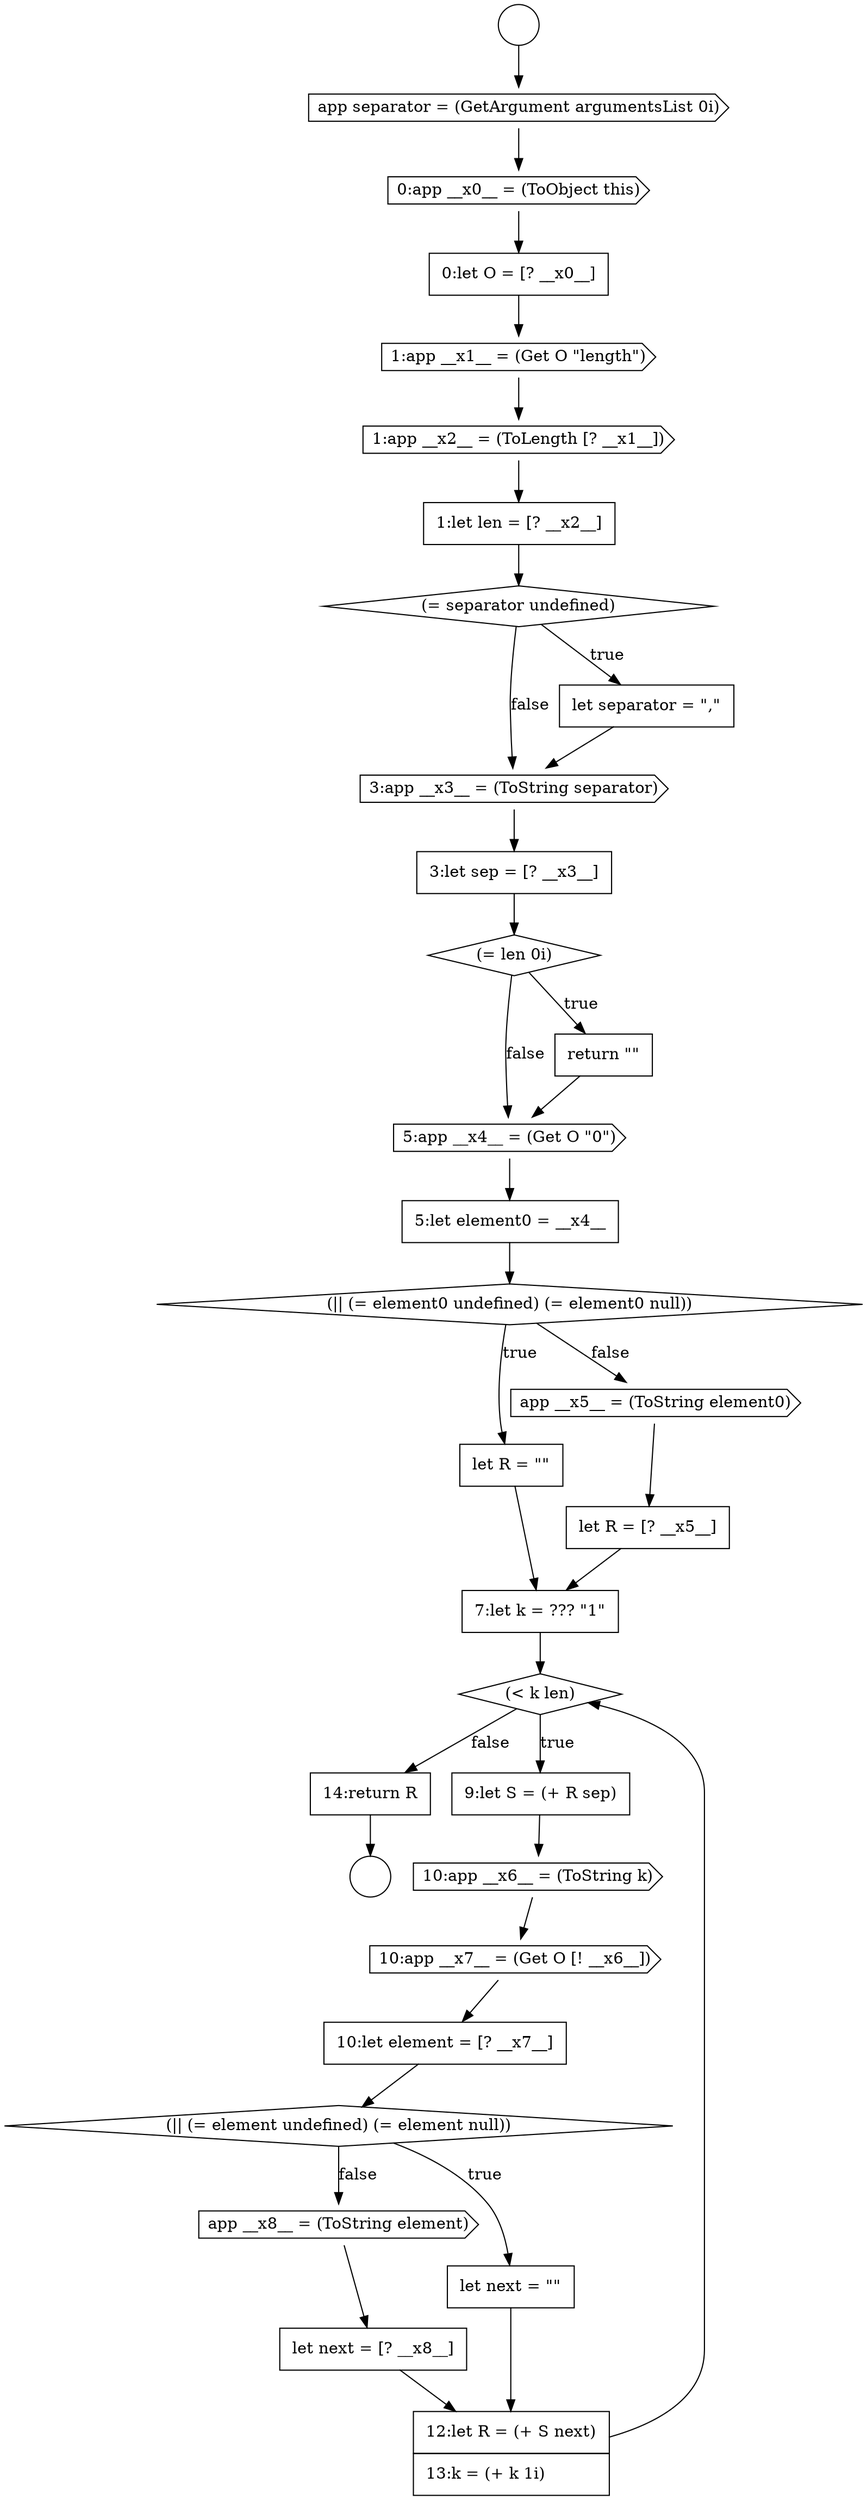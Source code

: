 digraph {
  node13622 [shape=cds, label=<<font color="black">3:app __x3__ = (ToString separator)</font>> color="black" fillcolor="white" style=filled]
  node13635 [shape=cds, label=<<font color="black">10:app __x6__ = (ToString k)</font>> color="black" fillcolor="white" style=filled]
  node13629 [shape=none, margin=0, label=<<font color="black">
    <table border="0" cellborder="1" cellspacing="0" cellpadding="10">
      <tr><td align="left">let R = &quot;&quot;</td></tr>
    </table>
  </font>> color="black" fillcolor="white" style=filled]
  node13618 [shape=cds, label=<<font color="black">1:app __x2__ = (ToLength [? __x1__])</font>> color="black" fillcolor="white" style=filled]
  node13641 [shape=none, margin=0, label=<<font color="black">
    <table border="0" cellborder="1" cellspacing="0" cellpadding="10">
      <tr><td align="left">let next = [? __x8__]</td></tr>
    </table>
  </font>> color="black" fillcolor="white" style=filled]
  node13624 [shape=diamond, label=<<font color="black">(= len 0i)</font>> color="black" fillcolor="white" style=filled]
  node13614 [shape=cds, label=<<font color="black">app separator = (GetArgument argumentsList 0i)</font>> color="black" fillcolor="white" style=filled]
  node13620 [shape=diamond, label=<<font color="black">(= separator undefined)</font>> color="black" fillcolor="white" style=filled]
  node13631 [shape=none, margin=0, label=<<font color="black">
    <table border="0" cellborder="1" cellspacing="0" cellpadding="10">
      <tr><td align="left">let R = [? __x5__]</td></tr>
    </table>
  </font>> color="black" fillcolor="white" style=filled]
  node13616 [shape=none, margin=0, label=<<font color="black">
    <table border="0" cellborder="1" cellspacing="0" cellpadding="10">
      <tr><td align="left">0:let O = [? __x0__]</td></tr>
    </table>
  </font>> color="black" fillcolor="white" style=filled]
  node13643 [shape=none, margin=0, label=<<font color="black">
    <table border="0" cellborder="1" cellspacing="0" cellpadding="10">
      <tr><td align="left">14:return R</td></tr>
    </table>
  </font>> color="black" fillcolor="white" style=filled]
  node13623 [shape=none, margin=0, label=<<font color="black">
    <table border="0" cellborder="1" cellspacing="0" cellpadding="10">
      <tr><td align="left">3:let sep = [? __x3__]</td></tr>
    </table>
  </font>> color="black" fillcolor="white" style=filled]
  node13640 [shape=cds, label=<<font color="black">app __x8__ = (ToString element)</font>> color="black" fillcolor="white" style=filled]
  node13628 [shape=diamond, label=<<font color="black">(|| (= element0 undefined) (= element0 null))</font>> color="black" fillcolor="white" style=filled]
  node13626 [shape=cds, label=<<font color="black">5:app __x4__ = (Get O &quot;0&quot;)</font>> color="black" fillcolor="white" style=filled]
  node13619 [shape=none, margin=0, label=<<font color="black">
    <table border="0" cellborder="1" cellspacing="0" cellpadding="10">
      <tr><td align="left">1:let len = [? __x2__]</td></tr>
    </table>
  </font>> color="black" fillcolor="white" style=filled]
  node13636 [shape=cds, label=<<font color="black">10:app __x7__ = (Get O [! __x6__])</font>> color="black" fillcolor="white" style=filled]
  node13639 [shape=none, margin=0, label=<<font color="black">
    <table border="0" cellborder="1" cellspacing="0" cellpadding="10">
      <tr><td align="left">let next = &quot;&quot;</td></tr>
    </table>
  </font>> color="black" fillcolor="white" style=filled]
  node13612 [shape=circle label=" " color="black" fillcolor="white" style=filled]
  node13633 [shape=diamond, label=<<font color="black">(&lt; k len)</font>> color="black" fillcolor="white" style=filled]
  node13621 [shape=none, margin=0, label=<<font color="black">
    <table border="0" cellborder="1" cellspacing="0" cellpadding="10">
      <tr><td align="left">let separator = &quot;,&quot;</td></tr>
    </table>
  </font>> color="black" fillcolor="white" style=filled]
  node13638 [shape=diamond, label=<<font color="black">(|| (= element undefined) (= element null))</font>> color="black" fillcolor="white" style=filled]
  node13630 [shape=cds, label=<<font color="black">app __x5__ = (ToString element0)</font>> color="black" fillcolor="white" style=filled]
  node13613 [shape=circle label=" " color="black" fillcolor="white" style=filled]
  node13617 [shape=cds, label=<<font color="black">1:app __x1__ = (Get O &quot;length&quot;)</font>> color="black" fillcolor="white" style=filled]
  node13634 [shape=none, margin=0, label=<<font color="black">
    <table border="0" cellborder="1" cellspacing="0" cellpadding="10">
      <tr><td align="left">9:let S = (+ R sep)</td></tr>
    </table>
  </font>> color="black" fillcolor="white" style=filled]
  node13632 [shape=none, margin=0, label=<<font color="black">
    <table border="0" cellborder="1" cellspacing="0" cellpadding="10">
      <tr><td align="left">7:let k = ??? &quot;1&quot;</td></tr>
    </table>
  </font>> color="black" fillcolor="white" style=filled]
  node13615 [shape=cds, label=<<font color="black">0:app __x0__ = (ToObject this)</font>> color="black" fillcolor="white" style=filled]
  node13627 [shape=none, margin=0, label=<<font color="black">
    <table border="0" cellborder="1" cellspacing="0" cellpadding="10">
      <tr><td align="left">5:let element0 = __x4__</td></tr>
    </table>
  </font>> color="black" fillcolor="white" style=filled]
  node13625 [shape=none, margin=0, label=<<font color="black">
    <table border="0" cellborder="1" cellspacing="0" cellpadding="10">
      <tr><td align="left">return &quot;&quot;</td></tr>
    </table>
  </font>> color="black" fillcolor="white" style=filled]
  node13637 [shape=none, margin=0, label=<<font color="black">
    <table border="0" cellborder="1" cellspacing="0" cellpadding="10">
      <tr><td align="left">10:let element = [? __x7__]</td></tr>
    </table>
  </font>> color="black" fillcolor="white" style=filled]
  node13642 [shape=none, margin=0, label=<<font color="black">
    <table border="0" cellborder="1" cellspacing="0" cellpadding="10">
      <tr><td align="left">12:let R = (+ S next)</td></tr>
      <tr><td align="left">13:k = (+ k 1i)</td></tr>
    </table>
  </font>> color="black" fillcolor="white" style=filled]
  node13629 -> node13632 [ color="black"]
  node13625 -> node13626 [ color="black"]
  node13641 -> node13642 [ color="black"]
  node13628 -> node13629 [label=<<font color="black">true</font>> color="black"]
  node13628 -> node13630 [label=<<font color="black">false</font>> color="black"]
  node13642 -> node13633 [ color="black"]
  node13638 -> node13639 [label=<<font color="black">true</font>> color="black"]
  node13638 -> node13640 [label=<<font color="black">false</font>> color="black"]
  node13624 -> node13625 [label=<<font color="black">true</font>> color="black"]
  node13624 -> node13626 [label=<<font color="black">false</font>> color="black"]
  node13619 -> node13620 [ color="black"]
  node13618 -> node13619 [ color="black"]
  node13623 -> node13624 [ color="black"]
  node13630 -> node13631 [ color="black"]
  node13636 -> node13637 [ color="black"]
  node13621 -> node13622 [ color="black"]
  node13622 -> node13623 [ color="black"]
  node13640 -> node13641 [ color="black"]
  node13637 -> node13638 [ color="black"]
  node13627 -> node13628 [ color="black"]
  node13620 -> node13621 [label=<<font color="black">true</font>> color="black"]
  node13620 -> node13622 [label=<<font color="black">false</font>> color="black"]
  node13626 -> node13627 [ color="black"]
  node13643 -> node13613 [ color="black"]
  node13632 -> node13633 [ color="black"]
  node13616 -> node13617 [ color="black"]
  node13612 -> node13614 [ color="black"]
  node13614 -> node13615 [ color="black"]
  node13631 -> node13632 [ color="black"]
  node13634 -> node13635 [ color="black"]
  node13617 -> node13618 [ color="black"]
  node13633 -> node13634 [label=<<font color="black">true</font>> color="black"]
  node13633 -> node13643 [label=<<font color="black">false</font>> color="black"]
  node13635 -> node13636 [ color="black"]
  node13615 -> node13616 [ color="black"]
  node13639 -> node13642 [ color="black"]
}
